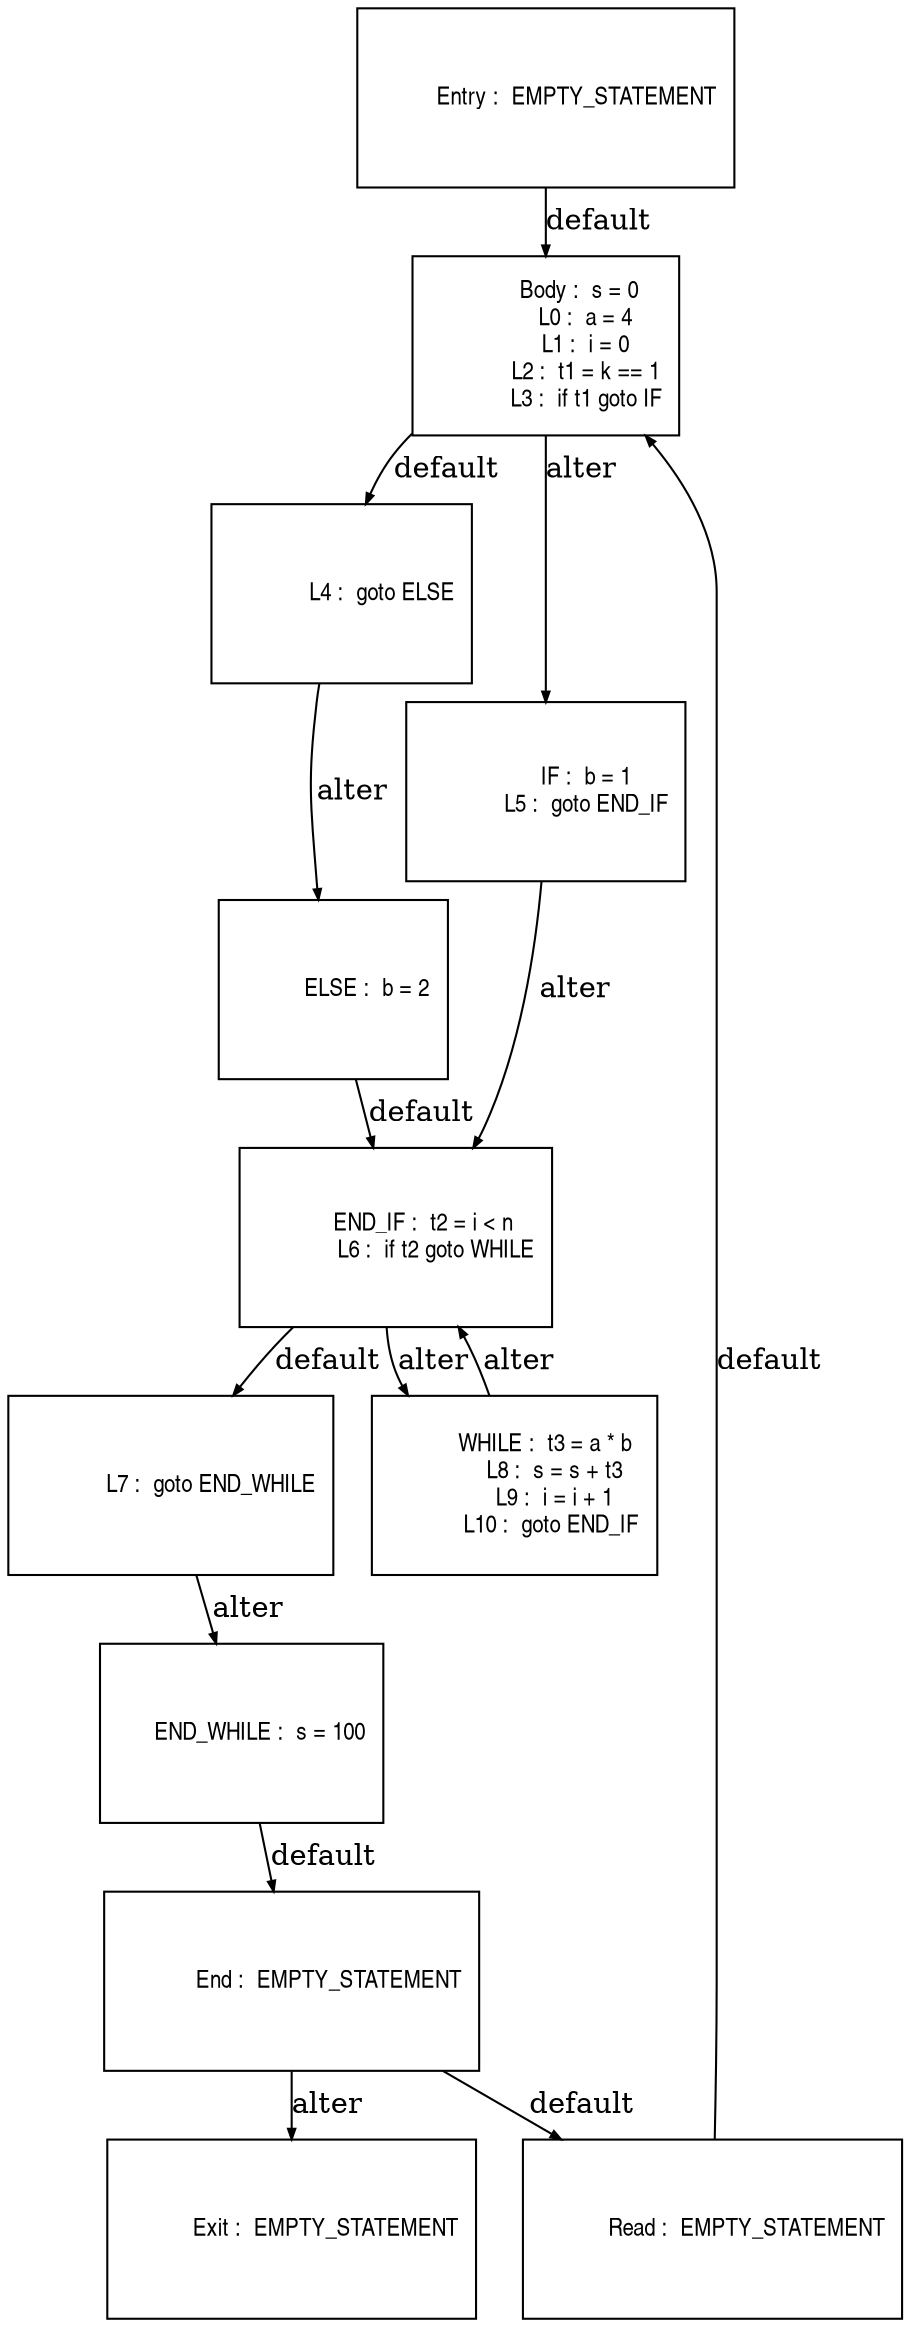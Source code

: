 digraph G {
  ranksep=.25;
  edge [arrowsize=.5]
  node [shape=rectangle, fontname="ArialNarrow",
        fontsize=12,  height=1.2];
  "           Body :  s = 0
             L0 :  a = 4
             L1 :  i = 0
             L2 :  t1 = k == 1
             L3 :  if t1 goto IF
"; "             L4 :  goto ELSE
"; "             IF :  b = 1
             L5 :  goto END_IF
"; "           ELSE :  b = 2
"; "         END_IF :  t2 = i < n
             L6 :  if t2 goto WHILE
"; "             L7 :  goto END_WHILE
"; "          WHILE :  t3 = a * b
             L8 :  s = s + t3
             L9 :  i = i + 1
            L10 :  goto END_IF
"; "      END_WHILE :  s = 100
"; "          Entry :  EMPTY_STATEMENT
"; "            End :  EMPTY_STATEMENT
"; "           Exit :  EMPTY_STATEMENT
"; "           Read :  EMPTY_STATEMENT
"; 
  "           Body :  s = 0
             L0 :  a = 4
             L1 :  i = 0
             L2 :  t1 = k == 1
             L3 :  if t1 goto IF
" -> "             L4 :  goto ELSE
"  [label="default"];
  "           Body :  s = 0
             L0 :  a = 4
             L1 :  i = 0
             L2 :  t1 = k == 1
             L3 :  if t1 goto IF
" -> "             IF :  b = 1
             L5 :  goto END_IF
"  [label="alter"];
  "             L4 :  goto ELSE
" -> "           ELSE :  b = 2
"  [label="alter"];
  "             IF :  b = 1
             L5 :  goto END_IF
" -> "         END_IF :  t2 = i < n
             L6 :  if t2 goto WHILE
"  [label="alter"];
  "           ELSE :  b = 2
" -> "         END_IF :  t2 = i < n
             L6 :  if t2 goto WHILE
"  [label="default"];
  "         END_IF :  t2 = i < n
             L6 :  if t2 goto WHILE
" -> "             L7 :  goto END_WHILE
"  [label="default"];
  "         END_IF :  t2 = i < n
             L6 :  if t2 goto WHILE
" -> "          WHILE :  t3 = a * b
             L8 :  s = s + t3
             L9 :  i = i + 1
            L10 :  goto END_IF
"  [label="alter"];
  "             L7 :  goto END_WHILE
" -> "      END_WHILE :  s = 100
"  [label="alter"];
  "          WHILE :  t3 = a * b
             L8 :  s = s + t3
             L9 :  i = i + 1
            L10 :  goto END_IF
" -> "         END_IF :  t2 = i < n
             L6 :  if t2 goto WHILE
"  [label="alter"];
  "      END_WHILE :  s = 100
" -> "            End :  EMPTY_STATEMENT
"  [label="default"];
  "          Entry :  EMPTY_STATEMENT
" -> "           Body :  s = 0
             L0 :  a = 4
             L1 :  i = 0
             L2 :  t1 = k == 1
             L3 :  if t1 goto IF
"  [label="default"];
  "            End :  EMPTY_STATEMENT
" -> "           Read :  EMPTY_STATEMENT
"  [label="default"];
  "            End :  EMPTY_STATEMENT
" -> "           Exit :  EMPTY_STATEMENT
"  [label="alter"];
  "           Read :  EMPTY_STATEMENT
" -> "           Body :  s = 0
             L0 :  a = 4
             L1 :  i = 0
             L2 :  t1 = k == 1
             L3 :  if t1 goto IF
"  [label="default"];
}
